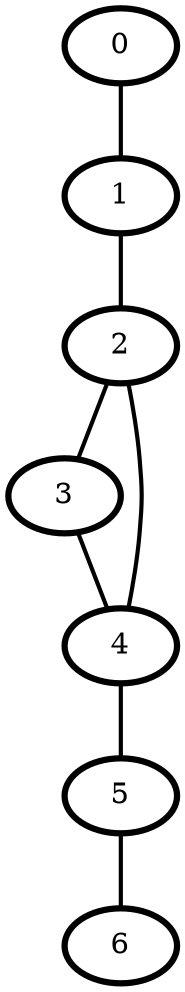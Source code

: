graph G {
    0 [penwidth=3]
    1 [penwidth=3]
    2 [penwidth=3]
    3 [penwidth=3]
    4 [penwidth=3]
    5 [penwidth=3]
    6 [penwidth=3]

    0--1 [penwidth=2]
    1--2 [penwidth=2]
    2--3 [penwidth=2]
    3--4 [penwidth=2]
    2--4 [penwidth=2]
    4--5 [penwidth=2]
    5--6 [penwidth=2]
}
